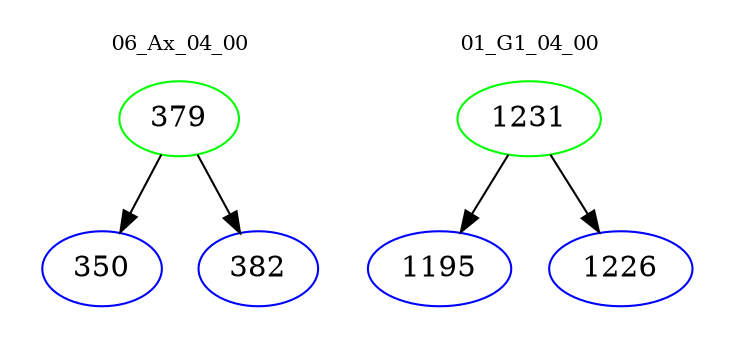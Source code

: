 digraph{
subgraph cluster_0 {
color = white
label = "06_Ax_04_00";
fontsize=10;
T0_379 [label="379", color="green"]
T0_379 -> T0_350 [color="black"]
T0_350 [label="350", color="blue"]
T0_379 -> T0_382 [color="black"]
T0_382 [label="382", color="blue"]
}
subgraph cluster_1 {
color = white
label = "01_G1_04_00";
fontsize=10;
T1_1231 [label="1231", color="green"]
T1_1231 -> T1_1195 [color="black"]
T1_1195 [label="1195", color="blue"]
T1_1231 -> T1_1226 [color="black"]
T1_1226 [label="1226", color="blue"]
}
}

